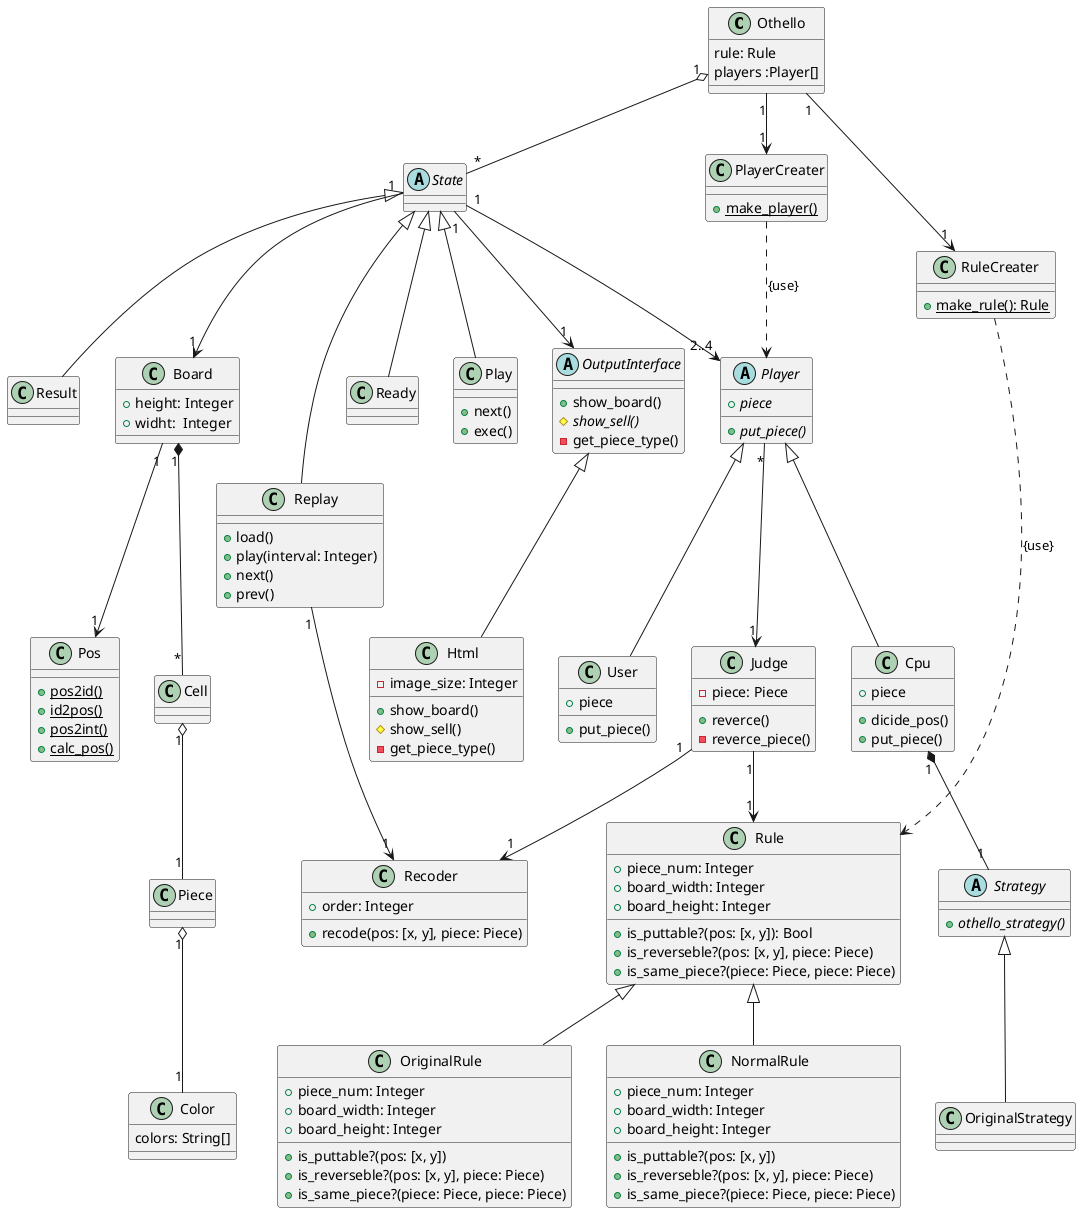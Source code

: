 @startuml{othello.png}

class Othello {
  rule: Rule
  players :Player[]
}

abstract State {
}

class Board {
  +height: Integer
  +widht:  Integer
}

class Cell {
}

class Piece {
}

class Piece {
}

class Color {
  colors: String[]
}

class Pos {
  +{static} pos2id()
  +{static} id2pos()
  +{static} pos2int()
  +{static} calc_pos()
}

class Ready {
}

class Play {
  +next()
  +exec()
}

class Replay {
  +load()
  +play(interval: Integer)
  +next()
  +prev()
}

class Result {
}

' Outputinterface {{{
abstract OutputInterface {
  +show_board()
  #{abstract} show_sell()
  -get_piece_type()
}

class Html {
  -image_size: Integer

  +show_board()
  #show_sell()
  -get_piece_type()
}
' }}}

' Player {{{
abstract Player {
  +{abstract} piece
  +{abstract} put_piece()
}

class User {
  +piece
  +put_piece()
}

class Cpu {
  +piece
  +dicide_pos()
  +put_piece()
}

abstract Strategy {
  +{abstract} othello_strategy()
}
class OriginalStrategy {

}

class PlayerCreater {
  +{static} make_player()
}
' }}}

class Judge {
  -piece: Piece
  +reverce()
  -reverce_piece()
}

' Rule {{{
class Rule {
  +piece_num: Integer
  +board_width: Integer
  +board_height: Integer

  +is_puttable?(pos: [x, y]): Bool
  +is_reverseble?(pos: [x, y], piece: Piece)
  +is_same_piece?(piece: Piece, piece: Piece)
}

class NormalRule {
  +piece_num: Integer
  +board_width: Integer
  +board_height: Integer

  +is_puttable?(pos: [x, y])
  +is_reverseble?(pos: [x, y], piece: Piece)
  +is_same_piece?(piece: Piece, piece: Piece)
}

class OriginalRule {
  +piece_num: Integer
  +board_width: Integer
  +board_height: Integer

  +is_puttable?(pos: [x, y])
  +is_reverseble?(pos: [x, y], piece: Piece)
  +is_same_piece?(piece: Piece, piece: Piece)
}

class Recoder {
  +order: Integer
  +recode(pos: [x, y], piece: Piece)
}

class RuleCreater {
  +{static} make_rule(): Rule
}

' }}}

' 関連 {{{
Othello "1" o-- "*" State
Othello "1" --> "1" PlayerCreater
Othello "1" --> "1" RuleCreater

State <|-- Ready
State <|-- Play
State <|-- Replay
State <|-- Result

State "1" --> "1" OutputInterface
State "1" --> "1" Board
State "1" --> "2..4" Player

Replay "1" --> "1" Recoder

Board "1" --> "1" Pos
Board "1" *-- "*" Cell

RuleCreater ..> Rule : {use}
Rule <|-- NormalRule
Rule <|-- OriginalRule

PlayerCreater ..> Player : {use}
Player <|-- User
Player <|-- Cpu
Player "*" --> "1" Judge

Judge "1" --> "1" Rule
Judge "1" --> "1" Recoder
Cpu "1" *-- "1" Strategy
Strategy <|-- OriginalStrategy

Cell  "1" o-- "1" Piece
Piece "1" o-- "1" Color

OutputInterface <|-- Html
' }}}

@enduml
